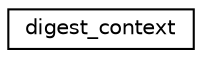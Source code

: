 digraph "Graphical Class Hierarchy"
{
  edge [fontname="Helvetica",fontsize="10",labelfontname="Helvetica",labelfontsize="10"];
  node [fontname="Helvetica",fontsize="10",shape=record];
  rankdir="LR";
  Node0 [label="digest_context",height=0.2,width=0.4,color="black", fillcolor="white", style="filled",URL="$structdigest__context.html"];
}
